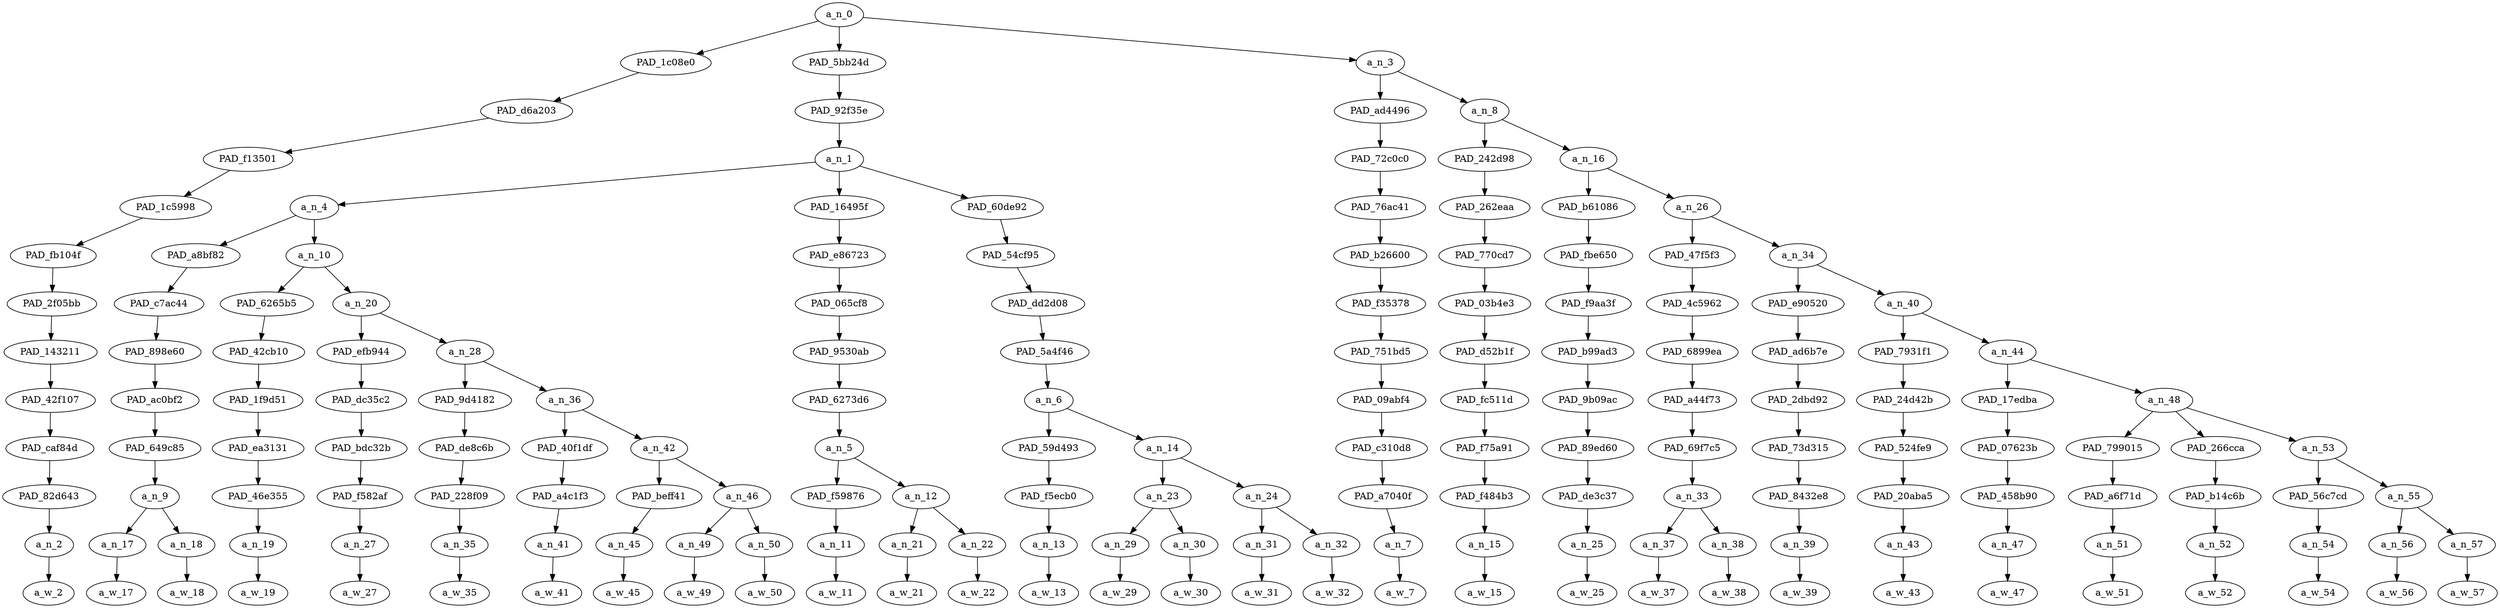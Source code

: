strict digraph "" {
	a_n_0	[div_dir=1,
		index=0,
		level=12,
		pos="14.781032986111112,12!",
		text_span="[0, 1, 2, 3, 4, 5, 6, 7, 8, 9, 10, 11, 12, 13, 14, 15, 16, 17, 18, 19, 20, 21, 22, 23, 24, 25, 26, 27, 28, 29, 30]",
		value=1.00000001];
	PAD_1c08e0	[div_dir=1,
		index=1,
		level=11,
		pos="17.0,11!",
		text_span="[17]",
		value=0.01619765];
	a_n_0 -> PAD_1c08e0;
	PAD_5bb24d	[div_dir=1,
		index=0,
		level=11,
		pos="8.247395833333334,11!",
		text_span="[0, 1, 2, 3, 4, 5, 6, 7, 8, 9, 10, 11, 12, 13, 14, 15, 16]",
		value=0.59568755];
	a_n_0 -> PAD_5bb24d;
	a_n_3	[div_dir=-1,
		index=2,
		level=11,
		pos="19.095703125,11!",
		text_span="[18, 19, 20, 21, 22, 23, 24, 25, 26, 27, 28, 29, 30]",
		value=0.38795483];
	a_n_0 -> a_n_3;
	PAD_d6a203	[div_dir=1,
		index=1,
		level=10,
		pos="17.0,10!",
		text_span="[17]",
		value=0.01619765];
	PAD_1c08e0 -> PAD_d6a203;
	PAD_f13501	[div_dir=1,
		index=1,
		level=9,
		pos="17.0,9!",
		text_span="[17]",
		value=0.01619765];
	PAD_d6a203 -> PAD_f13501;
	PAD_1c5998	[div_dir=1,
		index=3,
		level=8,
		pos="17.0,8!",
		text_span="[17]",
		value=0.01619765];
	PAD_f13501 -> PAD_1c5998;
	PAD_fb104f	[div_dir=1,
		index=4,
		level=7,
		pos="17.0,7!",
		text_span="[17]",
		value=0.01619765];
	PAD_1c5998 -> PAD_fb104f;
	PAD_2f05bb	[div_dir=1,
		index=5,
		level=6,
		pos="17.0,6!",
		text_span="[17]",
		value=0.01619765];
	PAD_fb104f -> PAD_2f05bb;
	PAD_143211	[div_dir=1,
		index=6,
		level=5,
		pos="17.0,5!",
		text_span="[17]",
		value=0.01619765];
	PAD_2f05bb -> PAD_143211;
	PAD_42f107	[div_dir=1,
		index=7,
		level=4,
		pos="17.0,4!",
		text_span="[17]",
		value=0.01619765];
	PAD_143211 -> PAD_42f107;
	PAD_caf84d	[div_dir=1,
		index=9,
		level=3,
		pos="17.0,3!",
		text_span="[17]",
		value=0.01619765];
	PAD_42f107 -> PAD_caf84d;
	PAD_82d643	[div_dir=1,
		index=12,
		level=2,
		pos="17.0,2!",
		text_span="[17]",
		value=0.01619765];
	PAD_caf84d -> PAD_82d643;
	a_n_2	[div_dir=1,
		index=17,
		level=1,
		pos="17.0,1!",
		text_span="[17]",
		value=0.01619765];
	PAD_82d643 -> a_n_2;
	a_w_2	[div_dir=0,
		index=17,
		level=0,
		pos="17,0!",
		text_span="[17]",
		value=but];
	a_n_2 -> a_w_2;
	PAD_92f35e	[div_dir=1,
		index=0,
		level=10,
		pos="8.247395833333334,10!",
		text_span="[0, 1, 2, 3, 4, 5, 6, 7, 8, 9, 10, 11, 12, 13, 14, 15, 16]",
		value=0.59568755];
	PAD_5bb24d -> PAD_92f35e;
	a_n_1	[div_dir=1,
		index=0,
		level=9,
		pos="8.247395833333334,9!",
		text_span="[0, 1, 2, 3, 4, 5, 6, 7, 8, 9, 10, 11, 12, 13, 14, 15, 16]",
		value=0.59568755];
	PAD_92f35e -> a_n_1;
	a_n_4	[div_dir=1,
		index=0,
		level=8,
		pos="1.7421875,8!",
		text_span="[0, 1, 2, 3, 4, 5, 6, 7, 8]",
		value=0.39819116];
	a_n_1 -> a_n_4;
	PAD_16495f	[div_dir=1,
		index=1,
		level=8,
		pos="9.75,8!",
		text_span="[9, 10, 11]",
		value=0.07380544];
	a_n_1 -> PAD_16495f;
	PAD_60de92	[div_dir=1,
		index=2,
		level=8,
		pos="13.25,8!",
		text_span="[12, 13, 14, 15, 16]",
		value=0.12345373];
	a_n_1 -> PAD_60de92;
	PAD_a8bf82	[div_dir=1,
		index=0,
		level=7,
		pos="0.5,7!",
		text_span="[0, 1]",
		value=0.13019001];
	a_n_4 -> PAD_a8bf82;
	a_n_10	[div_dir=-1,
		index=1,
		level=7,
		pos="2.984375,7!",
		text_span="[2, 3, 4, 5, 6, 7, 8]",
		value=0.26793329];
	a_n_4 -> a_n_10;
	PAD_c7ac44	[div_dir=1,
		index=0,
		level=6,
		pos="0.5,6!",
		text_span="[0, 1]",
		value=0.13019001];
	PAD_a8bf82 -> PAD_c7ac44;
	PAD_898e60	[div_dir=1,
		index=0,
		level=5,
		pos="0.5,5!",
		text_span="[0, 1]",
		value=0.13019001];
	PAD_c7ac44 -> PAD_898e60;
	PAD_ac0bf2	[div_dir=1,
		index=0,
		level=4,
		pos="0.5,4!",
		text_span="[0, 1]",
		value=0.13019001];
	PAD_898e60 -> PAD_ac0bf2;
	PAD_649c85	[div_dir=1,
		index=0,
		level=3,
		pos="0.5,3!",
		text_span="[0, 1]",
		value=0.13019001];
	PAD_ac0bf2 -> PAD_649c85;
	a_n_9	[div_dir=1,
		index=0,
		level=2,
		pos="0.5,2!",
		text_span="[0, 1]",
		value=0.13019001];
	PAD_649c85 -> a_n_9;
	a_n_17	[div_dir=1,
		index=0,
		level=1,
		pos="0.0,1!",
		text_span="[0]",
		value=0.05139280];
	a_n_9 -> a_n_17;
	a_n_18	[div_dir=1,
		index=1,
		level=1,
		pos="1.0,1!",
		text_span="[1]",
		value=0.07816725];
	a_n_9 -> a_n_18;
	a_w_17	[div_dir=0,
		index=0,
		level=0,
		pos="0,0!",
		text_span="[0]",
		value="<user>"];
	a_n_17 -> a_w_17;
	a_w_18	[div_dir=0,
		index=1,
		level=0,
		pos="1,0!",
		text_span="[1]",
		value="<user>1"];
	a_n_18 -> a_w_18;
	PAD_6265b5	[div_dir=1,
		index=1,
		level=6,
		pos="2.0,6!",
		text_span="[2]",
		value=0.05567051];
	a_n_10 -> PAD_6265b5;
	a_n_20	[div_dir=-1,
		index=2,
		level=6,
		pos="3.96875,6!",
		text_span="[3, 4, 5, 6, 7, 8]",
		value=0.21221072];
	a_n_10 -> a_n_20;
	PAD_42cb10	[div_dir=1,
		index=1,
		level=5,
		pos="2.0,5!",
		text_span="[2]",
		value=0.05567051];
	PAD_6265b5 -> PAD_42cb10;
	PAD_1f9d51	[div_dir=1,
		index=1,
		level=4,
		pos="2.0,4!",
		text_span="[2]",
		value=0.05567051];
	PAD_42cb10 -> PAD_1f9d51;
	PAD_ea3131	[div_dir=1,
		index=1,
		level=3,
		pos="2.0,3!",
		text_span="[2]",
		value=0.05567051];
	PAD_1f9d51 -> PAD_ea3131;
	PAD_46e355	[div_dir=1,
		index=1,
		level=2,
		pos="2.0,2!",
		text_span="[2]",
		value=0.05567051];
	PAD_ea3131 -> PAD_46e355;
	a_n_19	[div_dir=1,
		index=2,
		level=1,
		pos="2.0,1!",
		text_span="[2]",
		value=0.05567051];
	PAD_46e355 -> a_n_19;
	a_w_19	[div_dir=0,
		index=2,
		level=0,
		pos="2,0!",
		text_span="[2]",
		value=preceded];
	a_n_19 -> a_w_19;
	PAD_efb944	[div_dir=1,
		index=2,
		level=5,
		pos="3.0,5!",
		text_span="[3]",
		value=0.02854156];
	a_n_20 -> PAD_efb944;
	a_n_28	[div_dir=-1,
		index=3,
		level=5,
		pos="4.9375,5!",
		text_span="[4, 5, 6, 7, 8]",
		value=0.18360709];
	a_n_20 -> a_n_28;
	PAD_dc35c2	[div_dir=1,
		index=2,
		level=4,
		pos="3.0,4!",
		text_span="[3]",
		value=0.02854156];
	PAD_efb944 -> PAD_dc35c2;
	PAD_bdc32b	[div_dir=1,
		index=2,
		level=3,
		pos="3.0,3!",
		text_span="[3]",
		value=0.02854156];
	PAD_dc35c2 -> PAD_bdc32b;
	PAD_f582af	[div_dir=1,
		index=2,
		level=2,
		pos="3.0,2!",
		text_span="[3]",
		value=0.02854156];
	PAD_bdc32b -> PAD_f582af;
	a_n_27	[div_dir=1,
		index=3,
		level=1,
		pos="3.0,1!",
		text_span="[3]",
		value=0.02854156];
	PAD_f582af -> a_n_27;
	a_w_27	[div_dir=0,
		index=3,
		level=0,
		pos="3,0!",
		text_span="[3]",
		value=by];
	a_n_27 -> a_w_27;
	PAD_9d4182	[div_dir=-1,
		index=3,
		level=4,
		pos="4.0,4!",
		text_span="[4]",
		value=0.04008982];
	a_n_28 -> PAD_9d4182;
	a_n_36	[div_dir=-1,
		index=4,
		level=4,
		pos="5.875,4!",
		text_span="[5, 6, 7, 8]",
		value=0.14343930];
	a_n_28 -> a_n_36;
	PAD_de8c6b	[div_dir=-1,
		index=3,
		level=3,
		pos="4.0,3!",
		text_span="[4]",
		value=0.04008982];
	PAD_9d4182 -> PAD_de8c6b;
	PAD_228f09	[div_dir=-1,
		index=3,
		level=2,
		pos="4.0,2!",
		text_span="[4]",
		value=0.04008982];
	PAD_de8c6b -> PAD_228f09;
	a_n_35	[div_dir=-1,
		index=4,
		level=1,
		pos="4.0,1!",
		text_span="[4]",
		value=0.04008982];
	PAD_228f09 -> a_n_35;
	a_w_35	[div_dir=0,
		index=4,
		level=0,
		pos="4,0!",
		text_span="[4]",
		value=poverty];
	a_n_35 -> a_w_35;
	PAD_40f1df	[div_dir=1,
		index=4,
		level=3,
		pos="5.0,3!",
		text_span="[5]",
		value=0.02447611];
	a_n_36 -> PAD_40f1df;
	a_n_42	[div_dir=-1,
		index=5,
		level=3,
		pos="6.75,3!",
		text_span="[6, 7, 8]",
		value=0.11888337];
	a_n_36 -> a_n_42;
	PAD_a4c1f3	[div_dir=1,
		index=4,
		level=2,
		pos="5.0,2!",
		text_span="[5]",
		value=0.02447611];
	PAD_40f1df -> PAD_a4c1f3;
	a_n_41	[div_dir=1,
		index=5,
		level=1,
		pos="5.0,1!",
		text_span="[5]",
		value=0.02447611];
	PAD_a4c1f3 -> a_n_41;
	a_w_41	[div_dir=0,
		index=5,
		level=0,
		pos="5,0!",
		text_span="[5]",
		value=caused];
	a_n_41 -> a_w_41;
	PAD_beff41	[div_dir=1,
		index=5,
		level=2,
		pos="6.0,2!",
		text_span="[6]",
		value=0.02141789];
	a_n_42 -> PAD_beff41;
	a_n_46	[div_dir=-1,
		index=6,
		level=2,
		pos="7.5,2!",
		text_span="[7, 8]",
		value=0.09736529];
	a_n_42 -> a_n_46;
	a_n_45	[div_dir=1,
		index=6,
		level=1,
		pos="6.0,1!",
		text_span="[6]",
		value=0.02141789];
	PAD_beff41 -> a_n_45;
	a_w_45	[div_dir=0,
		index=6,
		level=0,
		pos="6,0!",
		text_span="[6]",
		value=by1];
	a_n_45 -> a_w_45;
	a_n_49	[div_dir=-1,
		index=7,
		level=1,
		pos="7.0,1!",
		text_span="[7]",
		value=0.06009074];
	a_n_46 -> a_n_49;
	a_n_50	[div_dir=-1,
		index=8,
		level=1,
		pos="8.0,1!",
		text_span="[8]",
		value=0.03712764];
	a_n_46 -> a_n_50;
	a_w_49	[div_dir=0,
		index=7,
		level=0,
		pos="7,0!",
		text_span="[7]",
		value=socialism];
	a_n_49 -> a_w_49;
	a_w_50	[div_dir=0,
		index=8,
		level=0,
		pos="8,0!",
		text_span="[8]",
		value=yes];
	a_n_50 -> a_w_50;
	PAD_e86723	[div_dir=1,
		index=2,
		level=7,
		pos="9.75,7!",
		text_span="[9, 10, 11]",
		value=0.07380544];
	PAD_16495f -> PAD_e86723;
	PAD_065cf8	[div_dir=1,
		index=3,
		level=6,
		pos="9.75,6!",
		text_span="[9, 10, 11]",
		value=0.07380544];
	PAD_e86723 -> PAD_065cf8;
	PAD_9530ab	[div_dir=1,
		index=4,
		level=5,
		pos="9.75,5!",
		text_span="[9, 10, 11]",
		value=0.07380544];
	PAD_065cf8 -> PAD_9530ab;
	PAD_6273d6	[div_dir=1,
		index=5,
		level=4,
		pos="9.75,4!",
		text_span="[9, 10, 11]",
		value=0.07380544];
	PAD_9530ab -> PAD_6273d6;
	a_n_5	[div_dir=1,
		index=6,
		level=3,
		pos="9.75,3!",
		text_span="[9, 10, 11]",
		value=0.07380544];
	PAD_6273d6 -> a_n_5;
	PAD_f59876	[div_dir=1,
		index=7,
		level=2,
		pos="9.0,2!",
		text_span="[9]",
		value=0.02645776];
	a_n_5 -> PAD_f59876;
	a_n_12	[div_dir=1,
		index=8,
		level=2,
		pos="10.5,2!",
		text_span="[10, 11]",
		value=0.04713075];
	a_n_5 -> a_n_12;
	a_n_11	[div_dir=1,
		index=9,
		level=1,
		pos="9.0,1!",
		text_span="[9]",
		value=0.02645776];
	PAD_f59876 -> a_n_11;
	a_w_11	[div_dir=0,
		index=9,
		level=0,
		pos="9,0!",
		text_span="[9]",
		value=lots];
	a_n_11 -> a_w_11;
	a_n_21	[div_dir=1,
		index=10,
		level=1,
		pos="10.0,1!",
		text_span="[10]",
		value=0.01716894];
	a_n_12 -> a_n_21;
	a_n_22	[div_dir=1,
		index=11,
		level=1,
		pos="11.0,1!",
		text_span="[11]",
		value=0.02977657];
	a_n_12 -> a_n_22;
	a_w_21	[div_dir=0,
		index=10,
		level=0,
		pos="10,0!",
		text_span="[10]",
		value=of];
	a_n_21 -> a_w_21;
	a_w_22	[div_dir=0,
		index=11,
		level=0,
		pos="11,0!",
		text_span="[11]",
		value=countries];
	a_n_22 -> a_w_22;
	PAD_54cf95	[div_dir=1,
		index=3,
		level=7,
		pos="13.25,7!",
		text_span="[12, 13, 14, 15, 16]",
		value=0.12345373];
	PAD_60de92 -> PAD_54cf95;
	PAD_dd2d08	[div_dir=1,
		index=4,
		level=6,
		pos="13.25,6!",
		text_span="[12, 13, 14, 15, 16]",
		value=0.12345373];
	PAD_54cf95 -> PAD_dd2d08;
	PAD_5a4f46	[div_dir=1,
		index=5,
		level=5,
		pos="13.25,5!",
		text_span="[12, 13, 14, 15, 16]",
		value=0.12345373];
	PAD_dd2d08 -> PAD_5a4f46;
	a_n_6	[div_dir=1,
		index=6,
		level=4,
		pos="13.25,4!",
		text_span="[12, 13, 14, 15, 16]",
		value=0.12345373];
	PAD_5a4f46 -> a_n_6;
	PAD_59d493	[div_dir=1,
		index=7,
		level=3,
		pos="12.0,3!",
		text_span="[12]",
		value=0.01926649];
	a_n_6 -> PAD_59d493;
	a_n_14	[div_dir=1,
		index=8,
		level=3,
		pos="14.5,3!",
		text_span="[13, 14, 15, 16]",
		value=0.10402269];
	a_n_6 -> a_n_14;
	PAD_f5ecb0	[div_dir=1,
		index=9,
		level=2,
		pos="12.0,2!",
		text_span="[12]",
		value=0.01926649];
	PAD_59d493 -> PAD_f5ecb0;
	a_n_13	[div_dir=1,
		index=12,
		level=1,
		pos="12.0,1!",
		text_span="[12]",
		value=0.01926649];
	PAD_f5ecb0 -> a_n_13;
	a_w_13	[div_dir=0,
		index=12,
		level=0,
		pos="12,0!",
		text_span="[12]",
		value=have];
	a_n_13 -> a_w_13;
	a_n_23	[div_dir=1,
		index=10,
		level=2,
		pos="13.5,2!",
		text_span="[13, 14]",
		value=0.05875156];
	a_n_14 -> a_n_23;
	a_n_24	[div_dir=1,
		index=11,
		level=2,
		pos="15.5,2!",
		text_span="[15, 16]",
		value=0.04511283];
	a_n_14 -> a_n_24;
	a_n_29	[div_dir=-1,
		index=13,
		level=1,
		pos="13.0,1!",
		text_span="[13]",
		value=0.03357400];
	a_n_23 -> a_n_29;
	a_n_30	[div_dir=1,
		index=14,
		level=1,
		pos="14.0,1!",
		text_span="[14]",
		value=0.02505054];
	a_n_23 -> a_n_30;
	a_w_29	[div_dir=0,
		index=13,
		level=0,
		pos="13,0!",
		text_span="[13]",
		value=socialist];
	a_n_29 -> a_w_29;
	a_w_30	[div_dir=0,
		index=14,
		level=0,
		pos="14,0!",
		text_span="[14]",
		value=aspects];
	a_n_30 -> a_w_30;
	a_n_31	[div_dir=1,
		index=15,
		level=1,
		pos="15.0,1!",
		text_span="[15]",
		value=0.01779476];
	a_n_24 -> a_n_31;
	a_n_32	[div_dir=1,
		index=16,
		level=1,
		pos="16.0,1!",
		text_span="[16]",
		value=0.02721956];
	a_n_24 -> a_n_32;
	a_w_31	[div_dir=0,
		index=15,
		level=0,
		pos="15,0!",
		text_span="[15]",
		value=like];
	a_n_31 -> a_w_31;
	a_w_32	[div_dir=0,
		index=16,
		level=0,
		pos="16,0!",
		text_span="[16]",
		value=canada];
	a_n_32 -> a_w_32;
	PAD_ad4496	[div_dir=1,
		index=2,
		level=10,
		pos="18.0,10!",
		text_span="[18]",
		value=0.01633400];
	a_n_3 -> PAD_ad4496;
	a_n_8	[div_dir=-1,
		index=3,
		level=10,
		pos="20.19140625,10!",
		text_span="[19, 20, 21, 22, 23, 24, 25, 26, 27, 28, 29, 30]",
		value=0.37160534];
	a_n_3 -> a_n_8;
	PAD_72c0c0	[div_dir=1,
		index=2,
		level=9,
		pos="18.0,9!",
		text_span="[18]",
		value=0.01633400];
	PAD_ad4496 -> PAD_72c0c0;
	PAD_76ac41	[div_dir=1,
		index=4,
		level=8,
		pos="18.0,8!",
		text_span="[18]",
		value=0.01633400];
	PAD_72c0c0 -> PAD_76ac41;
	PAD_b26600	[div_dir=1,
		index=5,
		level=7,
		pos="18.0,7!",
		text_span="[18]",
		value=0.01633400];
	PAD_76ac41 -> PAD_b26600;
	PAD_f35378	[div_dir=1,
		index=6,
		level=6,
		pos="18.0,6!",
		text_span="[18]",
		value=0.01633400];
	PAD_b26600 -> PAD_f35378;
	PAD_751bd5	[div_dir=1,
		index=7,
		level=5,
		pos="18.0,5!",
		text_span="[18]",
		value=0.01633400];
	PAD_f35378 -> PAD_751bd5;
	PAD_09abf4	[div_dir=1,
		index=8,
		level=4,
		pos="18.0,4!",
		text_span="[18]",
		value=0.01633400];
	PAD_751bd5 -> PAD_09abf4;
	PAD_c310d8	[div_dir=1,
		index=10,
		level=3,
		pos="18.0,3!",
		text_span="[18]",
		value=0.01633400];
	PAD_09abf4 -> PAD_c310d8;
	PAD_a7040f	[div_dir=1,
		index=13,
		level=2,
		pos="18.0,2!",
		text_span="[18]",
		value=0.01633400];
	PAD_c310d8 -> PAD_a7040f;
	a_n_7	[div_dir=1,
		index=18,
		level=1,
		pos="18.0,1!",
		text_span="[18]",
		value=0.01633400];
	PAD_a7040f -> a_n_7;
	a_w_7	[div_dir=0,
		index=18,
		level=0,
		pos="18,0!",
		text_span="[18]",
		value=when];
	a_n_7 -> a_w_7;
	PAD_242d98	[div_dir=1,
		index=3,
		level=9,
		pos="19.0,9!",
		text_span="[19]",
		value=0.01844906];
	a_n_8 -> PAD_242d98;
	a_n_16	[div_dir=-1,
		index=4,
		level=9,
		pos="21.3828125,9!",
		text_span="[20, 21, 22, 23, 24, 25, 26, 27, 28, 29, 30]",
		value=0.35314014];
	a_n_8 -> a_n_16;
	PAD_262eaa	[div_dir=1,
		index=5,
		level=8,
		pos="19.0,8!",
		text_span="[19]",
		value=0.01844906];
	PAD_242d98 -> PAD_262eaa;
	PAD_770cd7	[div_dir=1,
		index=6,
		level=7,
		pos="19.0,7!",
		text_span="[19]",
		value=0.01844906];
	PAD_262eaa -> PAD_770cd7;
	PAD_03b4e3	[div_dir=1,
		index=7,
		level=6,
		pos="19.0,6!",
		text_span="[19]",
		value=0.01844906];
	PAD_770cd7 -> PAD_03b4e3;
	PAD_d52b1f	[div_dir=1,
		index=8,
		level=5,
		pos="19.0,5!",
		text_span="[19]",
		value=0.01844906];
	PAD_03b4e3 -> PAD_d52b1f;
	PAD_fc511d	[div_dir=1,
		index=9,
		level=4,
		pos="19.0,4!",
		text_span="[19]",
		value=0.01844906];
	PAD_d52b1f -> PAD_fc511d;
	PAD_f75a91	[div_dir=1,
		index=11,
		level=3,
		pos="19.0,3!",
		text_span="[19]",
		value=0.01844906];
	PAD_fc511d -> PAD_f75a91;
	PAD_f484b3	[div_dir=1,
		index=14,
		level=2,
		pos="19.0,2!",
		text_span="[19]",
		value=0.01844906];
	PAD_f75a91 -> PAD_f484b3;
	a_n_15	[div_dir=1,
		index=19,
		level=1,
		pos="19.0,1!",
		text_span="[19]",
		value=0.01844906];
	PAD_f484b3 -> a_n_15;
	a_w_15	[div_dir=0,
		index=19,
		level=0,
		pos="19,0!",
		text_span="[19]",
		value=they];
	a_n_15 -> a_w_15;
	PAD_b61086	[div_dir=1,
		index=6,
		level=8,
		pos="20.0,8!",
		text_span="[20]",
		value=0.01529923];
	a_n_16 -> PAD_b61086;
	a_n_26	[div_dir=-1,
		index=7,
		level=8,
		pos="22.765625,8!",
		text_span="[21, 22, 23, 24, 25, 26, 27, 28, 29, 30]",
		value=0.33780142];
	a_n_16 -> a_n_26;
	PAD_fbe650	[div_dir=1,
		index=7,
		level=7,
		pos="20.0,7!",
		text_span="[20]",
		value=0.01529923];
	PAD_b61086 -> PAD_fbe650;
	PAD_f9aa3f	[div_dir=1,
		index=8,
		level=6,
		pos="20.0,6!",
		text_span="[20]",
		value=0.01529923];
	PAD_fbe650 -> PAD_f9aa3f;
	PAD_b99ad3	[div_dir=1,
		index=9,
		level=5,
		pos="20.0,5!",
		text_span="[20]",
		value=0.01529923];
	PAD_f9aa3f -> PAD_b99ad3;
	PAD_9b09ac	[div_dir=1,
		index=10,
		level=4,
		pos="20.0,4!",
		text_span="[20]",
		value=0.01529923];
	PAD_b99ad3 -> PAD_9b09ac;
	PAD_89ed60	[div_dir=1,
		index=12,
		level=3,
		pos="20.0,3!",
		text_span="[20]",
		value=0.01529923];
	PAD_9b09ac -> PAD_89ed60;
	PAD_de3c37	[div_dir=1,
		index=15,
		level=2,
		pos="20.0,2!",
		text_span="[20]",
		value=0.01529923];
	PAD_89ed60 -> PAD_de3c37;
	a_n_25	[div_dir=1,
		index=20,
		level=1,
		pos="20.0,1!",
		text_span="[20]",
		value=0.01529923];
	PAD_de3c37 -> a_n_25;
	a_w_25	[div_dir=0,
		index=20,
		level=0,
		pos="20,0!",
		text_span="[20]",
		value=go];
	a_n_25 -> a_w_25;
	PAD_47f5f3	[div_dir=1,
		index=8,
		level=7,
		pos="21.5,7!",
		text_span="[21, 22]",
		value=0.04986777];
	a_n_26 -> PAD_47f5f3;
	a_n_34	[div_dir=-1,
		index=9,
		level=7,
		pos="24.03125,7!",
		text_span="[23, 24, 25, 26, 27, 28, 29, 30]",
		value=0.28788952];
	a_n_26 -> a_n_34;
	PAD_4c5962	[div_dir=1,
		index=9,
		level=6,
		pos="21.5,6!",
		text_span="[21, 22]",
		value=0.04986777];
	PAD_47f5f3 -> PAD_4c5962;
	PAD_6899ea	[div_dir=1,
		index=10,
		level=5,
		pos="21.5,5!",
		text_span="[21, 22]",
		value=0.04986777];
	PAD_4c5962 -> PAD_6899ea;
	PAD_a44f73	[div_dir=1,
		index=11,
		level=4,
		pos="21.5,4!",
		text_span="[21, 22]",
		value=0.04986777];
	PAD_6899ea -> PAD_a44f73;
	PAD_69f7c5	[div_dir=1,
		index=13,
		level=3,
		pos="21.5,3!",
		text_span="[21, 22]",
		value=0.04986777];
	PAD_a44f73 -> PAD_69f7c5;
	a_n_33	[div_dir=1,
		index=16,
		level=2,
		pos="21.5,2!",
		text_span="[21, 22]",
		value=0.04986777];
	PAD_69f7c5 -> a_n_33;
	a_n_37	[div_dir=1,
		index=21,
		level=1,
		pos="21.0,1!",
		text_span="[21]",
		value=0.01734658];
	a_n_33 -> a_n_37;
	a_n_38	[div_dir=-1,
		index=22,
		level=1,
		pos="22.0,1!",
		text_span="[22]",
		value=0.03251421];
	a_n_33 -> a_n_38;
	a_w_37	[div_dir=0,
		index=21,
		level=0,
		pos="21,0!",
		text_span="[21]",
		value=full];
	a_n_37 -> a_w_37;
	a_w_38	[div_dir=0,
		index=22,
		level=0,
		pos="22,0!",
		text_span="[22]",
		value=socialism1];
	a_n_38 -> a_w_38;
	PAD_e90520	[div_dir=-1,
		index=10,
		level=6,
		pos="23.0,6!",
		text_span="[23]",
		value=0.01672787];
	a_n_34 -> PAD_e90520;
	a_n_40	[div_dir=-1,
		index=11,
		level=6,
		pos="25.0625,6!",
		text_span="[24, 25, 26, 27, 28, 29, 30]",
		value=0.27110951];
	a_n_34 -> a_n_40;
	PAD_ad6b7e	[div_dir=-1,
		index=11,
		level=5,
		pos="23.0,5!",
		text_span="[23]",
		value=0.01672787];
	PAD_e90520 -> PAD_ad6b7e;
	PAD_2dbd92	[div_dir=-1,
		index=12,
		level=4,
		pos="23.0,4!",
		text_span="[23]",
		value=0.01672787];
	PAD_ad6b7e -> PAD_2dbd92;
	PAD_73d315	[div_dir=-1,
		index=14,
		level=3,
		pos="23.0,3!",
		text_span="[23]",
		value=0.01672787];
	PAD_2dbd92 -> PAD_73d315;
	PAD_8432e8	[div_dir=-1,
		index=17,
		level=2,
		pos="23.0,2!",
		text_span="[23]",
		value=0.01672787];
	PAD_73d315 -> PAD_8432e8;
	a_n_39	[div_dir=-1,
		index=23,
		level=1,
		pos="23.0,1!",
		text_span="[23]",
		value=0.01672787];
	PAD_8432e8 -> a_n_39;
	a_w_39	[div_dir=0,
		index=23,
		level=0,
		pos="23,0!",
		text_span="[23]",
		value=that];
	a_n_39 -> a_w_39;
	PAD_7931f1	[div_dir=-1,
		index=12,
		level=5,
		pos="24.0,5!",
		text_span="[24]",
		value=0.01593816];
	a_n_40 -> PAD_7931f1;
	a_n_44	[div_dir=-1,
		index=13,
		level=5,
		pos="26.125,5!",
		text_span="[25, 26, 27, 28, 29, 30]",
		value=0.25512014];
	a_n_40 -> a_n_44;
	PAD_24d42b	[div_dir=-1,
		index=13,
		level=4,
		pos="24.0,4!",
		text_span="[24]",
		value=0.01593816];
	PAD_7931f1 -> PAD_24d42b;
	PAD_524fe9	[div_dir=-1,
		index=15,
		level=3,
		pos="24.0,3!",
		text_span="[24]",
		value=0.01593816];
	PAD_24d42b -> PAD_524fe9;
	PAD_20aba5	[div_dir=-1,
		index=18,
		level=2,
		pos="24.0,2!",
		text_span="[24]",
		value=0.01593816];
	PAD_524fe9 -> PAD_20aba5;
	a_n_43	[div_dir=-1,
		index=24,
		level=1,
		pos="24.0,1!",
		text_span="[24]",
		value=0.01593816];
	PAD_20aba5 -> a_n_43;
	a_w_43	[div_dir=0,
		index=24,
		level=0,
		pos="24,0!",
		text_span="[24]",
		value=when1];
	a_n_43 -> a_w_43;
	PAD_17edba	[div_dir=1,
		index=14,
		level=4,
		pos="25.0,4!",
		text_span="[25]",
		value=0.02148086];
	a_n_44 -> PAD_17edba;
	a_n_48	[div_dir=-1,
		index=15,
		level=4,
		pos="27.25,4!",
		text_span="[26, 27, 28, 29, 30]",
		value=0.23359169];
	a_n_44 -> a_n_48;
	PAD_07623b	[div_dir=1,
		index=16,
		level=3,
		pos="25.0,3!",
		text_span="[25]",
		value=0.02148086];
	PAD_17edba -> PAD_07623b;
	PAD_458b90	[div_dir=1,
		index=19,
		level=2,
		pos="25.0,2!",
		text_span="[25]",
		value=0.02148086];
	PAD_07623b -> PAD_458b90;
	a_n_47	[div_dir=1,
		index=25,
		level=1,
		pos="25.0,1!",
		text_span="[25]",
		value=0.02148086];
	PAD_458b90 -> a_n_47;
	a_w_47	[div_dir=0,
		index=25,
		level=0,
		pos="25,0!",
		text_span="[25]",
		value=they1];
	a_n_47 -> a_w_47;
	PAD_799015	[div_dir=-1,
		index=17,
		level=3,
		pos="26.0,3!",
		text_span="[26]",
		value=0.02206690];
	a_n_48 -> PAD_799015;
	PAD_266cca	[div_dir=1,
		index=18,
		level=3,
		pos="27.0,3!",
		text_span="[27]",
		value=0.01970354];
	a_n_48 -> PAD_266cca;
	a_n_53	[div_dir=-1,
		index=19,
		level=3,
		pos="28.75,3!",
		text_span="[28, 29, 30]",
		value=0.19171078];
	a_n_48 -> a_n_53;
	PAD_a6f71d	[div_dir=-1,
		index=20,
		level=2,
		pos="26.0,2!",
		text_span="[26]",
		value=0.02206690];
	PAD_799015 -> PAD_a6f71d;
	a_n_51	[div_dir=-1,
		index=26,
		level=1,
		pos="26.0,1!",
		text_span="[26]",
		value=0.02206690];
	PAD_a6f71d -> a_n_51;
	a_w_51	[div_dir=0,
		index=26,
		level=0,
		pos="26,0!",
		text_span="[26]",
		value=turn];
	a_n_51 -> a_w_51;
	PAD_b14c6b	[div_dir=1,
		index=21,
		level=2,
		pos="27.0,2!",
		text_span="[27]",
		value=0.01970354];
	PAD_266cca -> PAD_b14c6b;
	a_n_52	[div_dir=1,
		index=27,
		level=1,
		pos="27.0,1!",
		text_span="[27]",
		value=0.01970354];
	PAD_b14c6b -> a_n_52;
	a_w_52	[div_dir=0,
		index=27,
		level=0,
		pos="27,0!",
		text_span="[27]",
		value=in];
	a_n_52 -> a_w_52;
	PAD_56c7cd	[div_dir=1,
		index=22,
		level=2,
		pos="28.0,2!",
		text_span="[28]",
		value=0.02509999];
	a_n_53 -> PAD_56c7cd;
	a_n_55	[div_dir=-1,
		index=23,
		level=2,
		pos="29.5,2!",
		text_span="[29, 30]",
		value=0.16648186];
	a_n_53 -> a_n_55;
	a_n_54	[div_dir=1,
		index=28,
		level=1,
		pos="28.0,1!",
		text_span="[28]",
		value=0.02509999];
	PAD_56c7cd -> a_n_54;
	a_w_54	[div_dir=0,
		index=28,
		level=0,
		pos="28,0!",
		text_span="[28]",
		value=to];
	a_n_54 -> a_w_54;
	a_n_56	[div_dir=-1,
		index=29,
		level=1,
		pos="29.0,1!",
		text_span="[29]",
		value=0.12763448];
	a_n_55 -> a_n_56;
	a_n_57	[div_dir=1,
		index=30,
		level=1,
		pos="30.0,1!",
		text_span="[30]",
		value=0.03869386];
	a_n_55 -> a_n_57;
	a_w_56	[div_dir=0,
		index=29,
		level=0,
		pos="29,0!",
		text_span="[29]",
		value=shithole];
	a_n_56 -> a_w_56;
	a_w_57	[div_dir=0,
		index=30,
		level=0,
		pos="30,0!",
		text_span="[30]",
		value=countries1];
	a_n_57 -> a_w_57;
}
